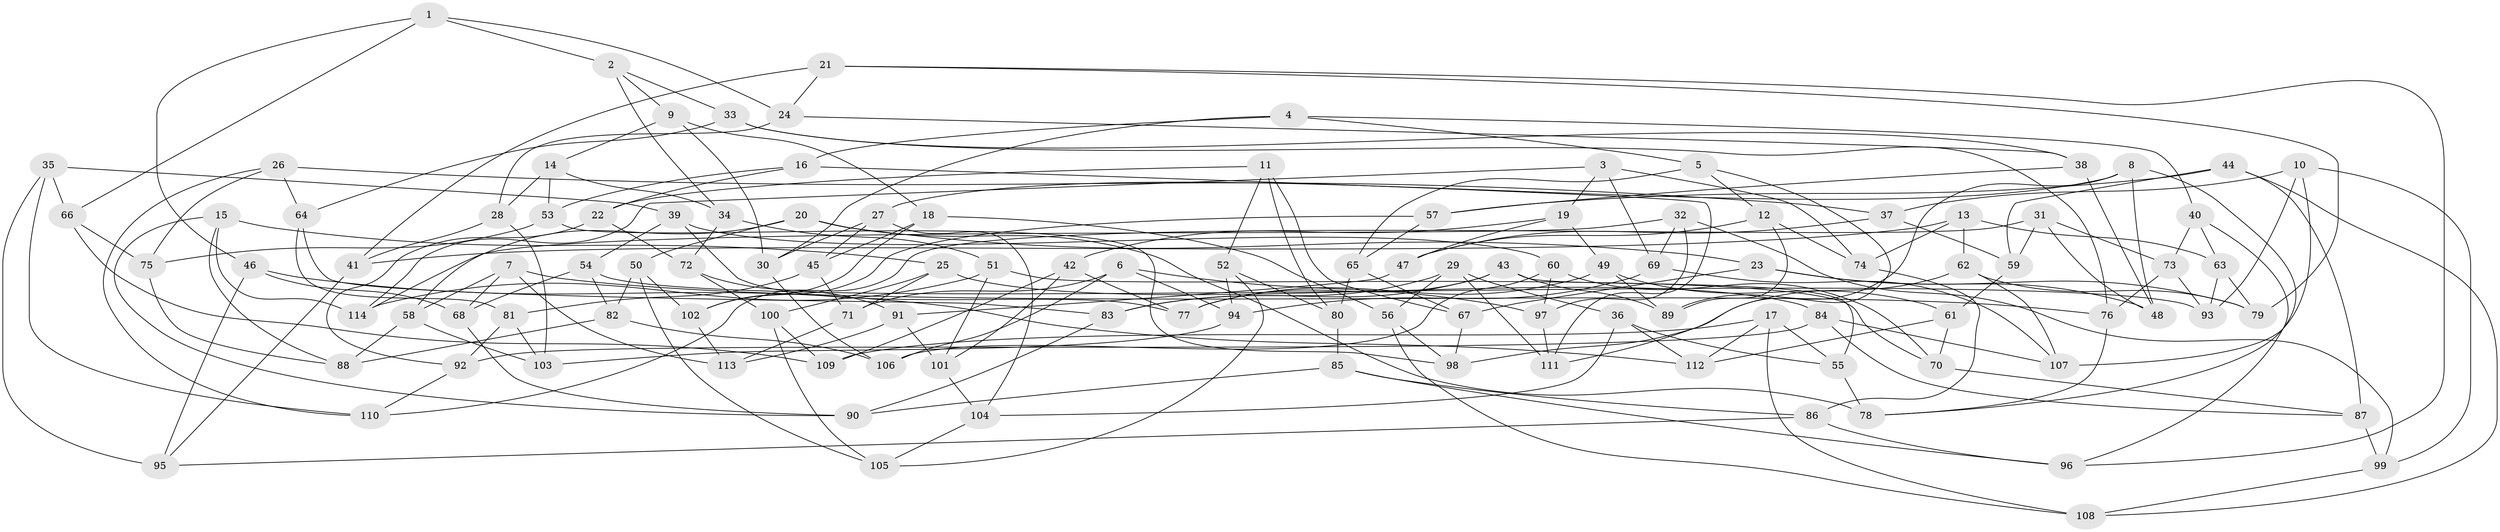 // coarse degree distribution, {4: 0.5625, 6: 0.2625, 5: 0.15, 3: 0.025}
// Generated by graph-tools (version 1.1) at 2025/38/03/04/25 23:38:07]
// undirected, 114 vertices, 228 edges
graph export_dot {
  node [color=gray90,style=filled];
  1;
  2;
  3;
  4;
  5;
  6;
  7;
  8;
  9;
  10;
  11;
  12;
  13;
  14;
  15;
  16;
  17;
  18;
  19;
  20;
  21;
  22;
  23;
  24;
  25;
  26;
  27;
  28;
  29;
  30;
  31;
  32;
  33;
  34;
  35;
  36;
  37;
  38;
  39;
  40;
  41;
  42;
  43;
  44;
  45;
  46;
  47;
  48;
  49;
  50;
  51;
  52;
  53;
  54;
  55;
  56;
  57;
  58;
  59;
  60;
  61;
  62;
  63;
  64;
  65;
  66;
  67;
  68;
  69;
  70;
  71;
  72;
  73;
  74;
  75;
  76;
  77;
  78;
  79;
  80;
  81;
  82;
  83;
  84;
  85;
  86;
  87;
  88;
  89;
  90;
  91;
  92;
  93;
  94;
  95;
  96;
  97;
  98;
  99;
  100;
  101;
  102;
  103;
  104;
  105;
  106;
  107;
  108;
  109;
  110;
  111;
  112;
  113;
  114;
  1 -- 2;
  1 -- 66;
  1 -- 46;
  1 -- 24;
  2 -- 9;
  2 -- 34;
  2 -- 33;
  3 -- 69;
  3 -- 74;
  3 -- 114;
  3 -- 19;
  4 -- 30;
  4 -- 5;
  4 -- 40;
  4 -- 16;
  5 -- 65;
  5 -- 111;
  5 -- 12;
  6 -- 71;
  6 -- 106;
  6 -- 94;
  6 -- 97;
  7 -- 68;
  7 -- 113;
  7 -- 76;
  7 -- 58;
  8 -- 78;
  8 -- 48;
  8 -- 27;
  8 -- 89;
  9 -- 18;
  9 -- 30;
  9 -- 14;
  10 -- 99;
  10 -- 37;
  10 -- 107;
  10 -- 93;
  11 -- 80;
  11 -- 52;
  11 -- 67;
  11 -- 22;
  12 -- 74;
  12 -- 89;
  12 -- 47;
  13 -- 63;
  13 -- 41;
  13 -- 62;
  13 -- 74;
  14 -- 53;
  14 -- 34;
  14 -- 28;
  15 -- 25;
  15 -- 88;
  15 -- 90;
  15 -- 114;
  16 -- 111;
  16 -- 53;
  16 -- 22;
  17 -- 112;
  17 -- 55;
  17 -- 109;
  17 -- 108;
  18 -- 56;
  18 -- 45;
  18 -- 102;
  19 -- 49;
  19 -- 47;
  19 -- 42;
  20 -- 58;
  20 -- 50;
  20 -- 23;
  20 -- 78;
  21 -- 41;
  21 -- 79;
  21 -- 96;
  21 -- 24;
  22 -- 72;
  22 -- 92;
  23 -- 67;
  23 -- 79;
  23 -- 48;
  24 -- 38;
  24 -- 28;
  25 -- 100;
  25 -- 84;
  25 -- 71;
  26 -- 110;
  26 -- 37;
  26 -- 64;
  26 -- 75;
  27 -- 30;
  27 -- 45;
  27 -- 104;
  28 -- 41;
  28 -- 103;
  29 -- 83;
  29 -- 36;
  29 -- 111;
  29 -- 56;
  30 -- 106;
  31 -- 73;
  31 -- 59;
  31 -- 110;
  31 -- 48;
  32 -- 114;
  32 -- 99;
  32 -- 97;
  32 -- 69;
  33 -- 38;
  33 -- 76;
  33 -- 64;
  34 -- 72;
  34 -- 51;
  35 -- 39;
  35 -- 95;
  35 -- 110;
  35 -- 66;
  36 -- 55;
  36 -- 104;
  36 -- 112;
  37 -- 47;
  37 -- 59;
  38 -- 48;
  38 -- 57;
  39 -- 54;
  39 -- 60;
  39 -- 77;
  40 -- 96;
  40 -- 63;
  40 -- 73;
  41 -- 95;
  42 -- 77;
  42 -- 109;
  42 -- 101;
  43 -- 89;
  43 -- 83;
  43 -- 77;
  43 -- 55;
  44 -- 59;
  44 -- 87;
  44 -- 108;
  44 -- 57;
  45 -- 71;
  45 -- 81;
  46 -- 68;
  46 -- 95;
  46 -- 112;
  47 -- 91;
  49 -- 89;
  49 -- 77;
  49 -- 61;
  50 -- 105;
  50 -- 82;
  50 -- 102;
  51 -- 101;
  51 -- 114;
  51 -- 70;
  52 -- 94;
  52 -- 80;
  52 -- 105;
  53 -- 75;
  53 -- 98;
  54 -- 68;
  54 -- 82;
  54 -- 93;
  55 -- 78;
  56 -- 108;
  56 -- 98;
  57 -- 102;
  57 -- 65;
  58 -- 103;
  58 -- 88;
  59 -- 61;
  60 -- 106;
  60 -- 70;
  60 -- 97;
  61 -- 112;
  61 -- 70;
  62 -- 98;
  62 -- 107;
  62 -- 79;
  63 -- 79;
  63 -- 93;
  64 -- 81;
  64 -- 83;
  65 -- 67;
  65 -- 80;
  66 -- 109;
  66 -- 75;
  67 -- 98;
  68 -- 90;
  69 -- 94;
  69 -- 107;
  70 -- 87;
  71 -- 113;
  72 -- 100;
  72 -- 91;
  73 -- 76;
  73 -- 93;
  74 -- 86;
  75 -- 88;
  76 -- 78;
  80 -- 85;
  81 -- 103;
  81 -- 92;
  82 -- 106;
  82 -- 88;
  83 -- 90;
  84 -- 107;
  84 -- 87;
  84 -- 92;
  85 -- 90;
  85 -- 86;
  85 -- 96;
  86 -- 96;
  86 -- 95;
  87 -- 99;
  91 -- 101;
  91 -- 113;
  92 -- 110;
  94 -- 103;
  97 -- 111;
  99 -- 108;
  100 -- 109;
  100 -- 105;
  101 -- 104;
  102 -- 113;
  104 -- 105;
}

